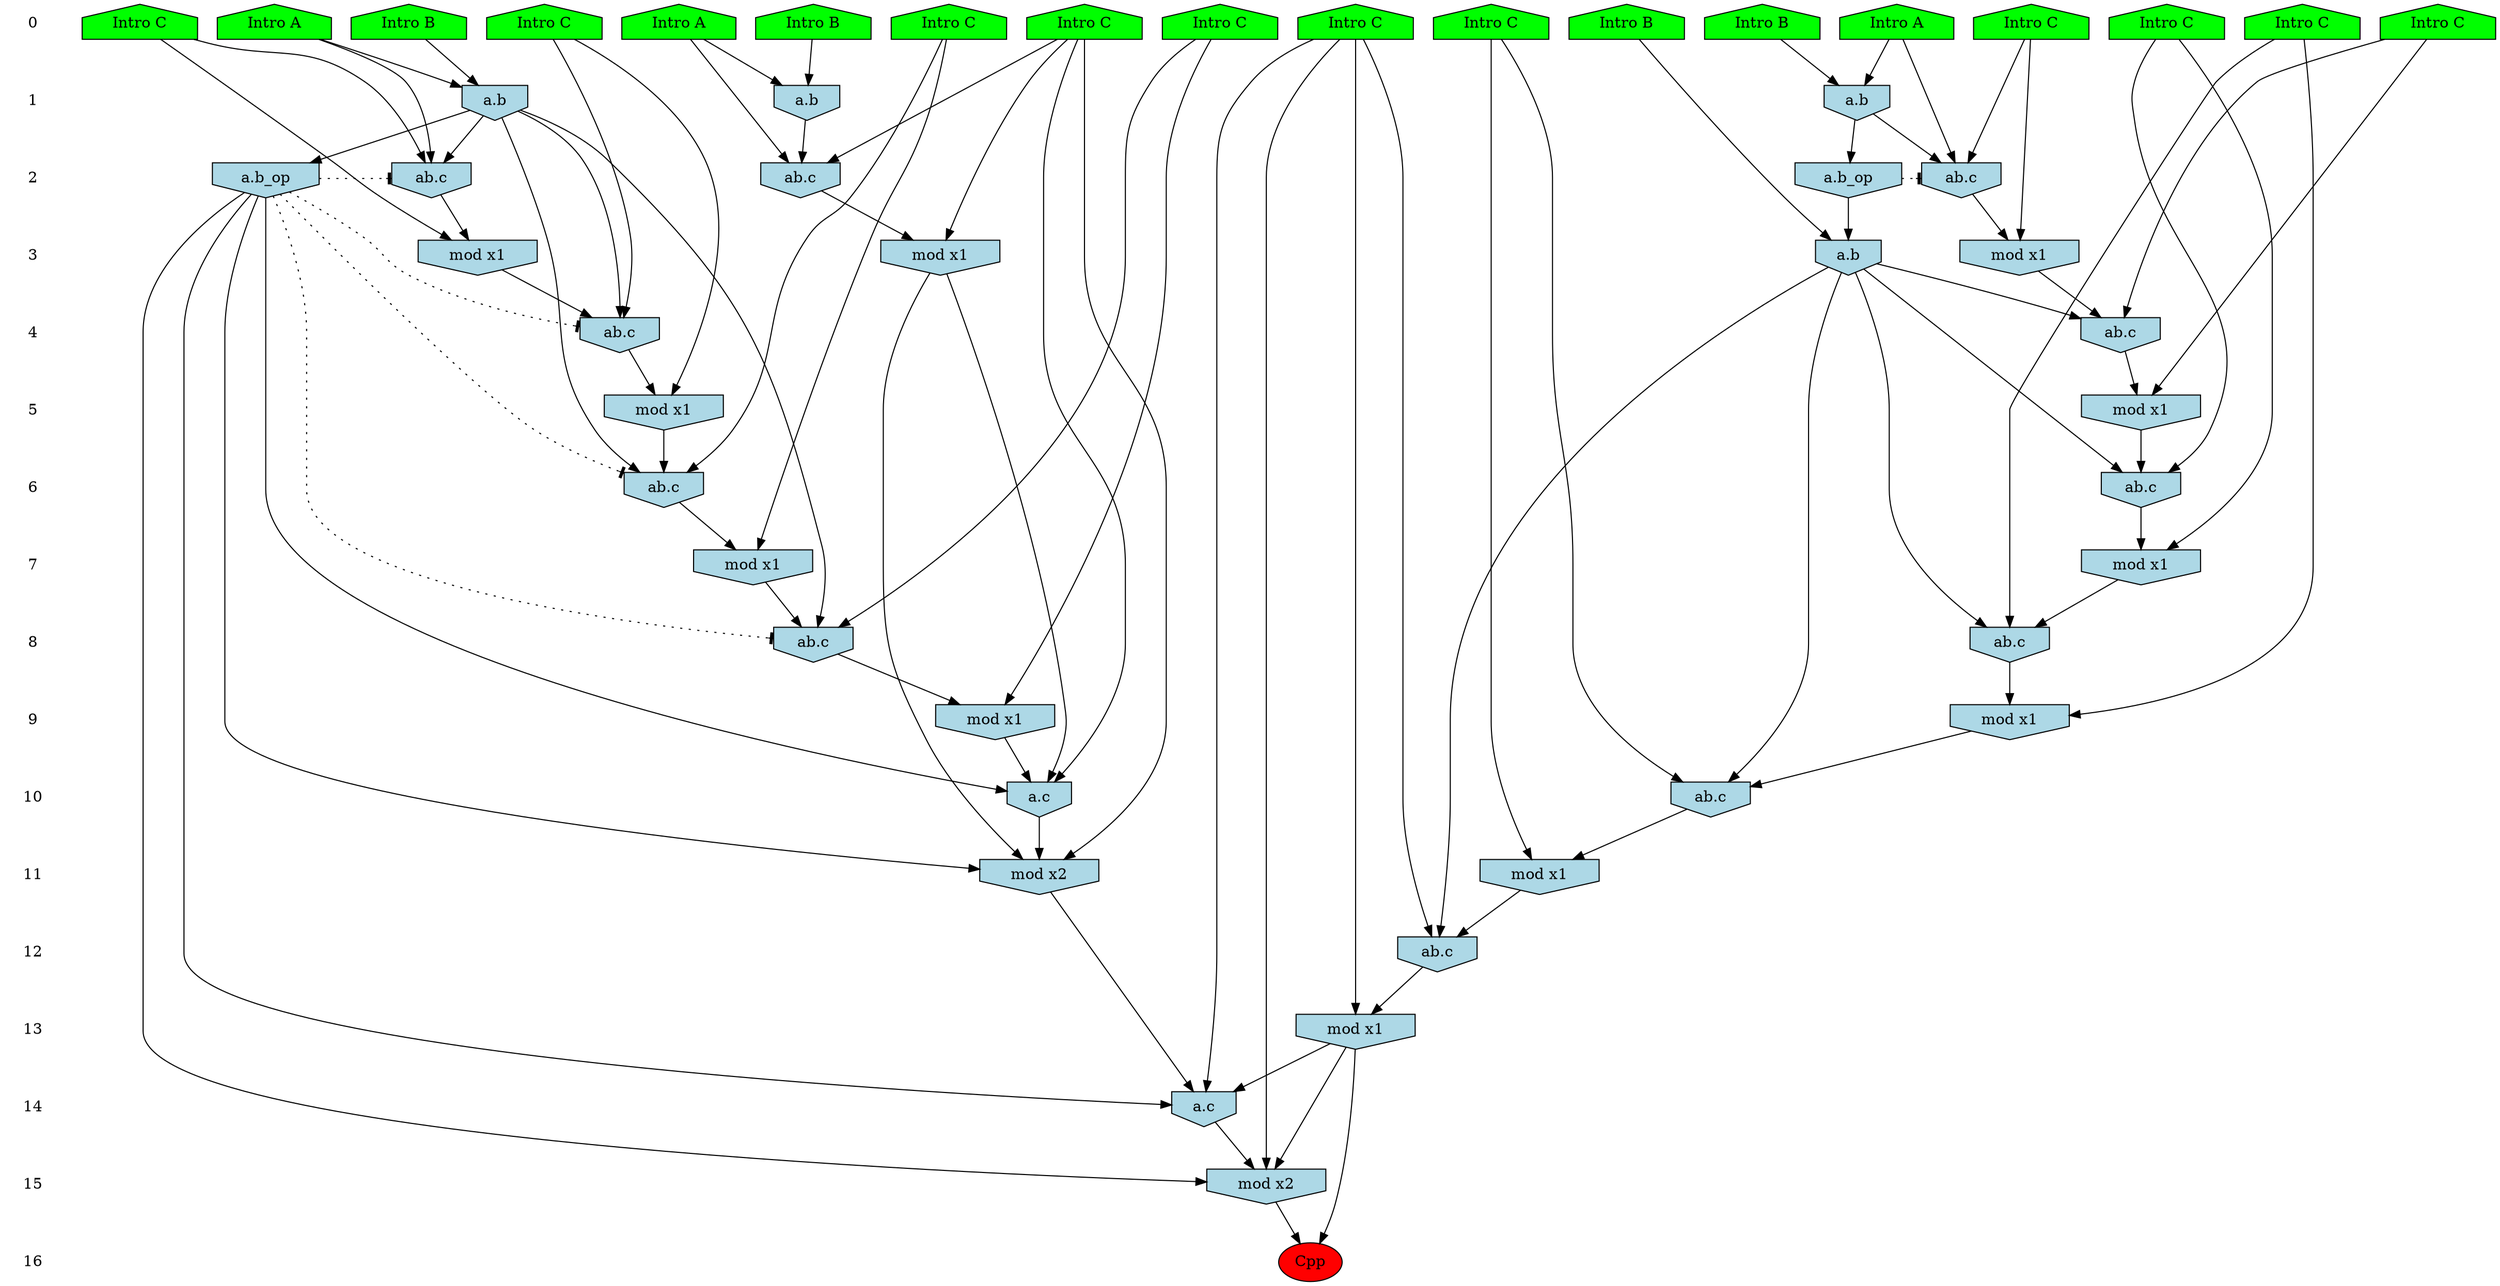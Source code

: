 /* Compression of 1 causal flows obtained in average at 1.840340E+01 t.u */
/* Compressed causal flows were: [3306] */
digraph G{
 ranksep=.5 ; 
{ rank = same ; "0" [shape=plaintext] ; node_1 [label ="Intro B", shape=house, style=filled, fillcolor=green] ;
node_2 [label ="Intro A", shape=house, style=filled, fillcolor=green] ;
node_3 [label ="Intro B", shape=house, style=filled, fillcolor=green] ;
node_4 [label ="Intro B", shape=house, style=filled, fillcolor=green] ;
node_5 [label ="Intro B", shape=house, style=filled, fillcolor=green] ;
node_6 [label ="Intro A", shape=house, style=filled, fillcolor=green] ;
node_7 [label ="Intro A", shape=house, style=filled, fillcolor=green] ;
node_8 [label ="Intro C", shape=house, style=filled, fillcolor=green] ;
node_9 [label ="Intro C", shape=house, style=filled, fillcolor=green] ;
node_10 [label ="Intro C", shape=house, style=filled, fillcolor=green] ;
node_11 [label ="Intro C", shape=house, style=filled, fillcolor=green] ;
node_12 [label ="Intro C", shape=house, style=filled, fillcolor=green] ;
node_13 [label ="Intro C", shape=house, style=filled, fillcolor=green] ;
node_14 [label ="Intro C", shape=house, style=filled, fillcolor=green] ;
node_15 [label ="Intro C", shape=house, style=filled, fillcolor=green] ;
node_16 [label ="Intro C", shape=house, style=filled, fillcolor=green] ;
node_17 [label ="Intro C", shape=house, style=filled, fillcolor=green] ;
node_18 [label ="Intro C", shape=house, style=filled, fillcolor=green] ;
}
{ rank = same ; "1" [shape=plaintext] ; node_19 [label="a.b", shape=invhouse, style=filled, fillcolor = lightblue] ;
node_22 [label="a.b", shape=invhouse, style=filled, fillcolor = lightblue] ;
node_26 [label="a.b", shape=invhouse, style=filled, fillcolor = lightblue] ;
}
{ rank = same ; "2" [shape=plaintext] ; node_20 [label="ab.c", shape=invhouse, style=filled, fillcolor = lightblue] ;
node_25 [label="ab.c", shape=invhouse, style=filled, fillcolor = lightblue] ;
node_27 [label="ab.c", shape=invhouse, style=filled, fillcolor = lightblue] ;
node_29 [label="a.b_op", shape=invhouse, style=filled, fillcolor = lightblue] ;
node_34 [label="a.b_op", shape=invhouse, style=filled, fillcolor = lightblue] ;
}
{ rank = same ; "3" [shape=plaintext] ; node_21 [label="mod x1", shape=invhouse, style=filled, fillcolor = lightblue] ;
node_28 [label="mod x1", shape=invhouse, style=filled, fillcolor = lightblue] ;
node_30 [label="mod x1", shape=invhouse, style=filled, fillcolor = lightblue] ;
node_35 [label="a.b", shape=invhouse, style=filled, fillcolor = lightblue] ;
}
{ rank = same ; "4" [shape=plaintext] ; node_23 [label="ab.c", shape=invhouse, style=filled, fillcolor = lightblue] ;
node_36 [label="ab.c", shape=invhouse, style=filled, fillcolor = lightblue] ;
}
{ rank = same ; "5" [shape=plaintext] ; node_24 [label="mod x1", shape=invhouse, style=filled, fillcolor = lightblue] ;
node_39 [label="mod x1", shape=invhouse, style=filled, fillcolor = lightblue] ;
}
{ rank = same ; "6" [shape=plaintext] ; node_31 [label="ab.c", shape=invhouse, style=filled, fillcolor = lightblue] ;
node_40 [label="ab.c", shape=invhouse, style=filled, fillcolor = lightblue] ;
}
{ rank = same ; "7" [shape=plaintext] ; node_32 [label="mod x1", shape=invhouse, style=filled, fillcolor = lightblue] ;
node_41 [label="mod x1", shape=invhouse, style=filled, fillcolor = lightblue] ;
}
{ rank = same ; "8" [shape=plaintext] ; node_33 [label="ab.c", shape=invhouse, style=filled, fillcolor = lightblue] ;
node_42 [label="ab.c", shape=invhouse, style=filled, fillcolor = lightblue] ;
}
{ rank = same ; "9" [shape=plaintext] ; node_37 [label="mod x1", shape=invhouse, style=filled, fillcolor = lightblue] ;
node_43 [label="mod x1", shape=invhouse, style=filled, fillcolor = lightblue] ;
}
{ rank = same ; "10" [shape=plaintext] ; node_38 [label="a.c", shape=invhouse, style=filled, fillcolor = lightblue] ;
node_44 [label="ab.c", shape=invhouse, style=filled, fillcolor = lightblue] ;
}
{ rank = same ; "11" [shape=plaintext] ; node_45 [label="mod x2", shape=invhouse, style=filled, fillcolor = lightblue] ;
node_46 [label="mod x1", shape=invhouse, style=filled, fillcolor = lightblue] ;
}
{ rank = same ; "12" [shape=plaintext] ; node_47 [label="ab.c", shape=invhouse, style=filled, fillcolor = lightblue] ;
}
{ rank = same ; "13" [shape=plaintext] ; node_48 [label="mod x1", shape=invhouse, style=filled, fillcolor = lightblue] ;
}
{ rank = same ; "14" [shape=plaintext] ; node_49 [label="a.c", shape=invhouse, style=filled, fillcolor = lightblue] ;
}
{ rank = same ; "15" [shape=plaintext] ; node_50 [label="mod x2", shape=invhouse, style=filled, fillcolor = lightblue] ;
}
{ rank = same ; "16" [shape=plaintext] ; node_51 [label ="Cpp", style=filled, fillcolor=red] ;
}
"0" -> "1" [style="invis"]; 
"1" -> "2" [style="invis"]; 
"2" -> "3" [style="invis"]; 
"3" -> "4" [style="invis"]; 
"4" -> "5" [style="invis"]; 
"5" -> "6" [style="invis"]; 
"6" -> "7" [style="invis"]; 
"7" -> "8" [style="invis"]; 
"8" -> "9" [style="invis"]; 
"9" -> "10" [style="invis"]; 
"10" -> "11" [style="invis"]; 
"11" -> "12" [style="invis"]; 
"12" -> "13" [style="invis"]; 
"13" -> "14" [style="invis"]; 
"14" -> "15" [style="invis"]; 
"15" -> "16" [style="invis"]; 
node_2 -> node_19
node_4 -> node_19
node_2 -> node_20
node_14 -> node_20
node_19 -> node_20
node_14 -> node_21
node_20 -> node_21
node_3 -> node_22
node_7 -> node_22
node_18 -> node_23
node_19 -> node_23
node_21 -> node_23
node_18 -> node_24
node_23 -> node_24
node_7 -> node_25
node_8 -> node_25
node_22 -> node_25
node_1 -> node_26
node_6 -> node_26
node_6 -> node_27
node_15 -> node_27
node_26 -> node_27
node_15 -> node_28
node_27 -> node_28
node_22 -> node_29
node_8 -> node_30
node_25 -> node_30
node_17 -> node_31
node_19 -> node_31
node_24 -> node_31
node_17 -> node_32
node_31 -> node_32
node_9 -> node_33
node_19 -> node_33
node_32 -> node_33
node_19 -> node_34
node_5 -> node_35
node_29 -> node_35
node_12 -> node_36
node_30 -> node_36
node_35 -> node_36
node_9 -> node_37
node_33 -> node_37
node_15 -> node_38
node_28 -> node_38
node_34 -> node_38
node_37 -> node_38
node_12 -> node_39
node_36 -> node_39
node_11 -> node_40
node_35 -> node_40
node_39 -> node_40
node_11 -> node_41
node_40 -> node_41
node_13 -> node_42
node_35 -> node_42
node_41 -> node_42
node_13 -> node_43
node_42 -> node_43
node_16 -> node_44
node_35 -> node_44
node_43 -> node_44
node_15 -> node_45
node_28 -> node_45
node_34 -> node_45
node_38 -> node_45
node_16 -> node_46
node_44 -> node_46
node_10 -> node_47
node_35 -> node_47
node_46 -> node_47
node_10 -> node_48
node_47 -> node_48
node_10 -> node_49
node_34 -> node_49
node_45 -> node_49
node_48 -> node_49
node_10 -> node_50
node_34 -> node_50
node_48 -> node_50
node_49 -> node_50
node_48 -> node_51
node_50 -> node_51
node_29 -> node_25 [style=dotted, arrowhead = tee] 
node_34 -> node_33 [style=dotted, arrowhead = tee] 
node_34 -> node_31 [style=dotted, arrowhead = tee] 
node_34 -> node_23 [style=dotted, arrowhead = tee] 
node_34 -> node_20 [style=dotted, arrowhead = tee] 
}
/*
 Dot generation time: 0.000219
*/